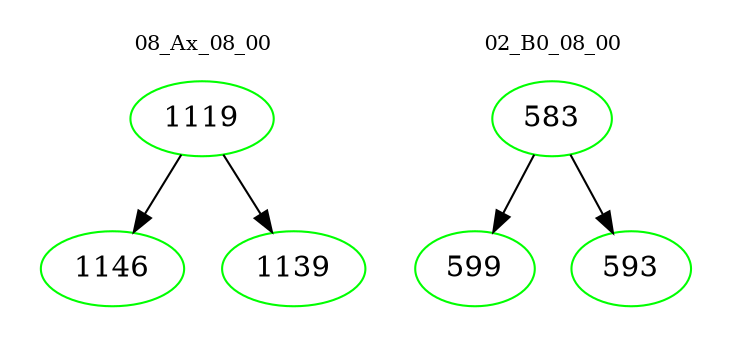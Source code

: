 digraph{
subgraph cluster_0 {
color = white
label = "08_Ax_08_00";
fontsize=10;
T0_1119 [label="1119", color="green"]
T0_1119 -> T0_1146 [color="black"]
T0_1146 [label="1146", color="green"]
T0_1119 -> T0_1139 [color="black"]
T0_1139 [label="1139", color="green"]
}
subgraph cluster_1 {
color = white
label = "02_B0_08_00";
fontsize=10;
T1_583 [label="583", color="green"]
T1_583 -> T1_599 [color="black"]
T1_599 [label="599", color="green"]
T1_583 -> T1_593 [color="black"]
T1_593 [label="593", color="green"]
}
}
